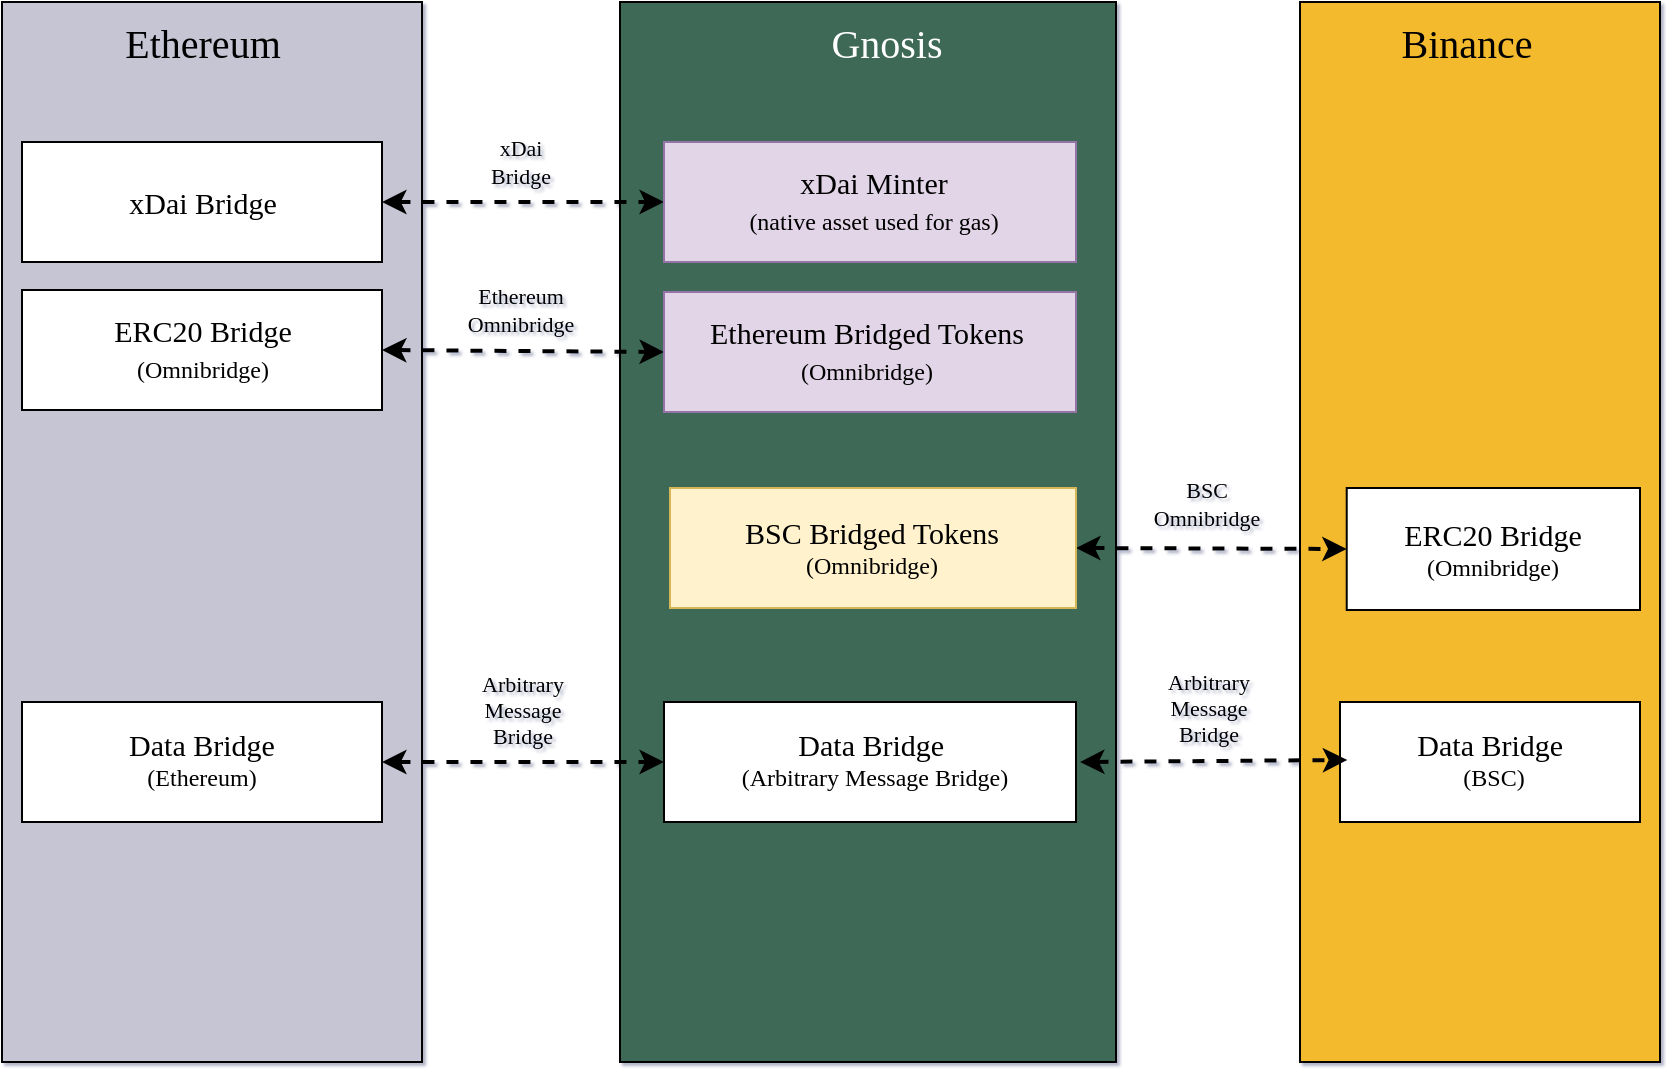 <mxfile>
    <diagram id="f5EianUy5xT8adn2XweF" name="Page-1">
        <mxGraphModel dx="1173" dy="796" grid="1" gridSize="10" guides="1" tooltips="1" connect="1" arrows="1" fold="1" page="1" pageScale="1" pageWidth="827" pageHeight="1169" background="#ffffff" math="0" shadow="1">
            <root>
                <mxCell id="0"/>
                <mxCell id="1" parent="0"/>
                <mxCell id="10" value="" style="rounded=0;whiteSpace=wrap;html=1;fontFamily=Comic Sans MS;labelBackgroundColor=#3E6957;fillColor=#3e6957;" parent="1" vertex="1">
                    <mxGeometry x="440" y="360" width="248" height="530" as="geometry"/>
                </mxCell>
                <mxCell id="7" value="" style="rounded=0;whiteSpace=wrap;html=1;fontFamily=Comic Sans MS;fontColor=none;noLabel=1;labelBackgroundColor=none;fillColor=#c6c5d4;" parent="1" vertex="1">
                    <mxGeometry x="131" y="360" width="210" height="530" as="geometry"/>
                </mxCell>
                <mxCell id="4" value="Ethereum" style="text;html=1;strokeColor=none;fillColor=none;align=center;verticalAlign=middle;whiteSpace=wrap;rounded=0;fontFamily=Comic Sans MS;fontSize=20;" parent="1" vertex="1">
                    <mxGeometry x="163.5" y="360" width="135" height="40" as="geometry"/>
                </mxCell>
                <mxCell id="17" value="Gnosis" style="text;html=1;strokeColor=none;fillColor=none;align=center;verticalAlign=middle;whiteSpace=wrap;rounded=0;fontFamily=Comic Sans MS;fontSize=20;fontColor=#FFFFFF;" parent="1" vertex="1">
                    <mxGeometry x="505.5" y="360" width="135" height="40" as="geometry"/>
                </mxCell>
                <mxCell id="33" value="" style="rounded=0;whiteSpace=wrap;html=1;fontFamily=Comic Sans MS;labelBackgroundColor=#3E6957;fillColor=#F3BA2F;" parent="1" vertex="1">
                    <mxGeometry x="780" y="360" width="180" height="530" as="geometry"/>
                </mxCell>
                <mxCell id="34" value="&lt;font color=&quot;#000000&quot;&gt;Binance&lt;/font&gt;" style="text;html=1;strokeColor=none;fillColor=none;align=center;verticalAlign=middle;whiteSpace=wrap;rounded=0;fontFamily=Comic Sans MS;fontSize=20;fontColor=#FFFFFF;" parent="1" vertex="1">
                    <mxGeometry x="795.5" y="360" width="135" height="40" as="geometry"/>
                </mxCell>
                <mxCell id="31" value="Arbitrary&lt;br&gt;Message&lt;br&gt;Bridge" style="endArrow=classic;startArrow=classic;html=1;fontFamily=Comic Sans MS;entryX=0;entryY=0.5;entryDx=0;entryDy=0;exitX=1;exitY=0.5;exitDx=0;exitDy=0;dashed=1;strokeWidth=2;labelBackgroundColor=none;" parent="1" source="30" target="28" edge="1">
                    <mxGeometry x="-0.007" y="26" width="50" height="50" relative="1" as="geometry">
                        <mxPoint x="383" y="740" as="sourcePoint"/>
                        <mxPoint x="453" y="880" as="targetPoint"/>
                        <mxPoint as="offset"/>
                    </mxGeometry>
                </mxCell>
                <mxCell id="25" value="Ethereum&lt;br&gt;Omnibridge" style="endArrow=classic;startArrow=classic;html=1;fontFamily=Comic Sans MS;entryX=0;entryY=0.5;entryDx=0;entryDy=0;exitX=1;exitY=0.5;exitDx=0;exitDy=0;dashed=1;strokeWidth=2;labelBackgroundColor=none;" parent="1" source="24" target="22" edge="1">
                    <mxGeometry x="-0.023" y="20" width="50" height="50" relative="1" as="geometry">
                        <mxPoint x="383" y="534" as="sourcePoint"/>
                        <mxPoint x="453" y="674" as="targetPoint"/>
                        <mxPoint as="offset"/>
                    </mxGeometry>
                </mxCell>
                <mxCell id="6" value="xDai &lt;br&gt;Bridge" style="endArrow=classic;startArrow=classic;html=1;fontFamily=Comic Sans MS;entryX=0;entryY=0.5;entryDx=0;entryDy=0;exitX=1;exitY=0.5;exitDx=0;exitDy=0;dashed=1;strokeWidth=2;labelBackgroundColor=none;" parent="1" source="18" target="15" edge="1">
                    <mxGeometry x="-0.021" y="20" width="50" height="50" relative="1" as="geometry">
                        <mxPoint x="383" y="460" as="sourcePoint"/>
                        <mxPoint x="453" y="600" as="targetPoint"/>
                        <mxPoint as="offset"/>
                    </mxGeometry>
                </mxCell>
                <mxCell id="41" value="" style="group" vertex="1" connectable="0" parent="1">
                    <mxGeometry x="141" y="430" width="180" height="60" as="geometry"/>
                </mxCell>
                <mxCell id="18" value="" style="rounded=0;whiteSpace=wrap;html=1;fontFamily=Comic Sans MS;" parent="41" vertex="1">
                    <mxGeometry width="180" height="60" as="geometry"/>
                </mxCell>
                <mxCell id="19" value="xDai Bridge" style="text;html=1;strokeColor=none;fillColor=none;align=center;verticalAlign=middle;whiteSpace=wrap;rounded=0;fontFamily=Comic Sans MS;fontSize=15;" parent="41" vertex="1">
                    <mxGeometry x="10.588" y="15" width="158.824" height="30" as="geometry"/>
                </mxCell>
                <mxCell id="42" value="" style="group" vertex="1" connectable="0" parent="1">
                    <mxGeometry x="141" y="504" width="180" height="60" as="geometry"/>
                </mxCell>
                <mxCell id="24" value="" style="rounded=0;whiteSpace=wrap;html=1;fontFamily=Comic Sans MS;" parent="42" vertex="1">
                    <mxGeometry width="180" height="60" as="geometry"/>
                </mxCell>
                <mxCell id="26" value="ERC20 Bridge &lt;br&gt;&lt;font style=&quot;font-size: 12px&quot;&gt;(Omnibridge)&lt;/font&gt;" style="text;html=1;strokeColor=none;fillColor=none;align=center;verticalAlign=middle;whiteSpace=wrap;rounded=0;fontFamily=Comic Sans MS;fontSize=15;" parent="42" vertex="1">
                    <mxGeometry x="10.588" y="14" width="158.824" height="30" as="geometry"/>
                </mxCell>
                <mxCell id="43" value="" style="group" vertex="1" connectable="0" parent="1">
                    <mxGeometry x="141" y="710" width="180" height="60" as="geometry"/>
                </mxCell>
                <mxCell id="30" value="" style="rounded=0;whiteSpace=wrap;html=1;fontFamily=Comic Sans MS;" parent="43" vertex="1">
                    <mxGeometry width="180" height="60" as="geometry"/>
                </mxCell>
                <mxCell id="32" value="&lt;span style=&quot;font-size: 15px&quot;&gt;Data Bridge&lt;br&gt;&lt;/span&gt;(Ethereum)" style="text;html=1;strokeColor=none;fillColor=none;align=center;verticalAlign=middle;whiteSpace=wrap;rounded=0;fontFamily=Comic Sans MS;" parent="43" vertex="1">
                    <mxGeometry x="10" y="14" width="160" height="30" as="geometry"/>
                </mxCell>
                <mxCell id="44" value="" style="group" vertex="1" connectable="0" parent="1">
                    <mxGeometry x="462" y="430" width="206" height="60" as="geometry"/>
                </mxCell>
                <mxCell id="15" value="" style="rounded=0;whiteSpace=wrap;html=1;fontFamily=Comic Sans MS;fillColor=#e1d5e7;strokeColor=#9673a6;" parent="44" vertex="1">
                    <mxGeometry width="206" height="60" as="geometry"/>
                </mxCell>
                <mxCell id="16" value="xDai Minter &lt;br&gt;&lt;font style=&quot;font-size: 12px&quot;&gt;(native asset used for gas)&lt;/font&gt;" style="text;html=1;strokeColor=none;fillColor=none;align=center;verticalAlign=middle;whiteSpace=wrap;rounded=0;fontFamily=Comic Sans MS;fontSize=15;" parent="44" vertex="1">
                    <mxGeometry x="13.398" y="14" width="184.228" height="30" as="geometry"/>
                </mxCell>
                <mxCell id="45" value="" style="group" vertex="1" connectable="0" parent="1">
                    <mxGeometry x="462" y="505" width="206" height="60" as="geometry"/>
                </mxCell>
                <mxCell id="22" value="" style="rounded=0;whiteSpace=wrap;html=1;fontFamily=Comic Sans MS;fillColor=#e1d5e7;strokeColor=#9673a6;" parent="45" vertex="1">
                    <mxGeometry width="206.0" height="60" as="geometry"/>
                </mxCell>
                <mxCell id="23" value="Ethereum Bridged Tokens&lt;br&gt;&lt;font style=&quot;font-size: 12px&quot;&gt;(Omnibridge)&lt;/font&gt;" style="text;html=1;strokeColor=none;fillColor=none;align=center;verticalAlign=middle;whiteSpace=wrap;rounded=0;fontFamily=Comic Sans MS;fontSize=15;" parent="45" vertex="1">
                    <mxGeometry x="5.024" y="14" width="192.602" height="30" as="geometry"/>
                </mxCell>
                <mxCell id="39" value="BSC&lt;br&gt;Omnibridge" style="endArrow=classic;startArrow=classic;html=1;fontFamily=Comic Sans MS;entryX=0;entryY=0.5;entryDx=0;entryDy=0;exitX=1;exitY=0.5;exitDx=0;exitDy=0;strokeWidth=2;dashed=1;labelBackgroundColor=none;" parent="1" source="38" target="36" edge="1">
                    <mxGeometry x="-0.041" y="22" width="50" height="50" relative="1" as="geometry">
                        <mxPoint x="702.604" y="633" as="sourcePoint"/>
                        <mxPoint x="773.354" y="773" as="targetPoint"/>
                        <mxPoint as="offset"/>
                    </mxGeometry>
                </mxCell>
                <mxCell id="46" value="" style="group" vertex="1" connectable="0" parent="1">
                    <mxGeometry x="465" y="603" width="203" height="60" as="geometry"/>
                </mxCell>
                <mxCell id="38" value="" style="rounded=0;whiteSpace=wrap;html=1;fontFamily=Comic Sans MS;fillColor=#fff2cc;strokeColor=#d6b656;" parent="46" vertex="1">
                    <mxGeometry width="203" height="60" as="geometry"/>
                </mxCell>
                <mxCell id="40" value="&lt;font&gt;&lt;span style=&quot;font-size: 15px&quot;&gt;BSC Bridged Tokens&lt;/span&gt;&lt;br&gt;&lt;font style=&quot;font-size: 12px&quot;&gt;(Omnibridge)&lt;/font&gt;&lt;br&gt;&lt;/font&gt;" style="text;html=1;strokeColor=none;fillColor=none;align=center;verticalAlign=middle;whiteSpace=wrap;rounded=0;fontFamily=Comic Sans MS;" parent="46" vertex="1">
                    <mxGeometry x="8.458" y="15" width="186.083" height="30" as="geometry"/>
                </mxCell>
                <mxCell id="47" value="" style="group" vertex="1" connectable="0" parent="1">
                    <mxGeometry x="462" y="710" width="206" height="60" as="geometry"/>
                </mxCell>
                <mxCell id="28" value="" style="rounded=0;whiteSpace=wrap;html=1;fontFamily=Comic Sans MS;" parent="47" vertex="1">
                    <mxGeometry width="206" height="60" as="geometry"/>
                </mxCell>
                <mxCell id="29" value="&lt;span style=&quot;font-size: 15px&quot;&gt;Data Bridge&amp;nbsp;&lt;br&gt;&lt;/span&gt;(Arbitrary Message Bridge)" style="text;html=1;strokeColor=none;fillColor=none;align=center;verticalAlign=middle;whiteSpace=wrap;rounded=0;fontFamily=Comic Sans MS;" parent="47" vertex="1">
                    <mxGeometry x="5.024" y="14" width="200.976" height="30" as="geometry"/>
                </mxCell>
                <mxCell id="48" value="" style="group" vertex="1" connectable="0" parent="1">
                    <mxGeometry x="803.36" y="603" width="146.64" height="61" as="geometry"/>
                </mxCell>
                <mxCell id="36" value="" style="rounded=0;whiteSpace=wrap;html=1;fontFamily=Comic Sans MS;" parent="48" vertex="1">
                    <mxGeometry width="146.64" height="61" as="geometry"/>
                </mxCell>
                <mxCell id="37" value="&lt;font&gt;&lt;span style=&quot;font-size: 15px&quot;&gt;ERC20 Bridge&lt;/span&gt;&lt;br&gt;&lt;font style=&quot;font-size: 12px&quot;&gt;(Omnibridge)&lt;/font&gt;&lt;br&gt;&lt;/font&gt;" style="text;html=1;strokeColor=none;fillColor=none;align=center;verticalAlign=middle;whiteSpace=wrap;rounded=0;fontFamily=Comic Sans MS;" parent="48" vertex="1">
                    <mxGeometry x="4.768" y="15.25" width="137.102" height="30.5" as="geometry"/>
                </mxCell>
                <mxCell id="49" value="" style="group" vertex="1" connectable="0" parent="1">
                    <mxGeometry x="800" y="710" width="150" height="60" as="geometry"/>
                </mxCell>
                <mxCell id="50" value="" style="rounded=0;whiteSpace=wrap;html=1;fontFamily=Comic Sans MS;" vertex="1" parent="49">
                    <mxGeometry width="150" height="60" as="geometry"/>
                </mxCell>
                <mxCell id="51" value="&lt;span style=&quot;font-size: 15px&quot;&gt;Data Bridge&amp;nbsp;&lt;br&gt;&lt;/span&gt;(BSC)" style="text;html=1;strokeColor=none;fillColor=none;align=center;verticalAlign=middle;whiteSpace=wrap;rounded=0;fontFamily=Comic Sans MS;" vertex="1" parent="49">
                    <mxGeometry x="3.659" y="14" width="146.341" height="30" as="geometry"/>
                </mxCell>
                <mxCell id="52" value="Arbitrary&lt;br&gt;Message&lt;br&gt;Bridge" style="endArrow=classic;startArrow=classic;html=1;fontFamily=Comic Sans MS;dashed=1;strokeWidth=2;entryX=0;entryY=0.5;entryDx=0;entryDy=0;labelBackgroundColor=none;" edge="1" parent="1" target="51">
                    <mxGeometry x="-0.039" y="27" width="50" height="50" relative="1" as="geometry">
                        <mxPoint x="670" y="740" as="sourcePoint"/>
                        <mxPoint x="780" y="740" as="targetPoint"/>
                        <mxPoint as="offset"/>
                    </mxGeometry>
                </mxCell>
            </root>
        </mxGraphModel>
    </diagram>
</mxfile>